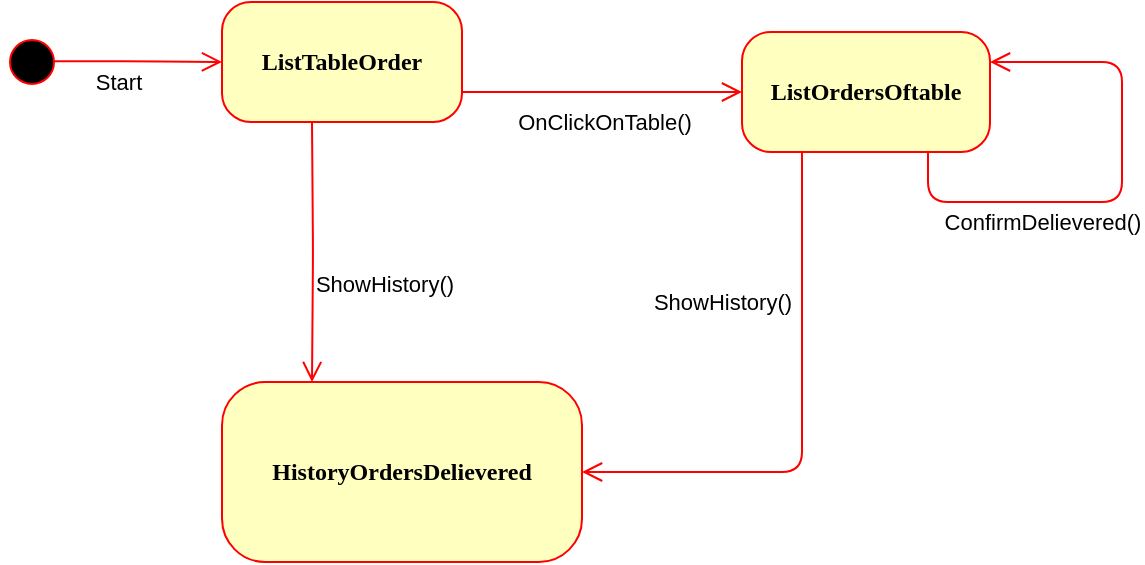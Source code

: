 <mxfile version="22.0.2" type="device" pages="7">
  <diagram name="GestioneOrdini" id="58cdce13-f638-feb5-8d6f-7d28b1aa9fa0">
    <mxGraphModel dx="1644" dy="854" grid="1" gridSize="10" guides="1" tooltips="1" connect="1" arrows="1" fold="1" page="1" pageScale="1" pageWidth="1100" pageHeight="850" background="none" math="0" shadow="0">
      <root>
        <mxCell id="0" />
        <mxCell id="1" parent="0" />
        <mxCell id="_imTXoOoSuY3dyBDV-x9-29" value="" style="ellipse;html=1;shape=startState;fillColor=#000000;strokeColor=#ff0000;rounded=1;shadow=0;comic=0;labelBackgroundColor=none;fontFamily=Verdana;fontSize=12;fontColor=#000000;align=center;direction=south;" parent="1" vertex="1">
          <mxGeometry x="150" y="155" width="30" height="30" as="geometry" />
        </mxCell>
        <mxCell id="_imTXoOoSuY3dyBDV-x9-30" value="HistoryOrdersDelievered" style="rounded=1;whiteSpace=wrap;html=1;arcSize=24;fillColor=#ffffc0;strokeColor=#ff0000;shadow=0;comic=0;labelBackgroundColor=none;fontFamily=Verdana;fontSize=12;fontColor=#000000;align=center;fontStyle=1" parent="1" vertex="1">
          <mxGeometry x="260" y="330" width="180" height="90" as="geometry" />
        </mxCell>
        <mxCell id="_imTXoOoSuY3dyBDV-x9-31" value="ListTableOrder" style="rounded=1;whiteSpace=wrap;html=1;arcSize=24;fillColor=#ffffc0;strokeColor=#ff0000;shadow=0;comic=0;labelBackgroundColor=none;fontFamily=Verdana;fontSize=12;fontColor=#000000;align=center;fontStyle=1" parent="1" vertex="1">
          <mxGeometry x="260" y="140" width="120" height="60" as="geometry" />
        </mxCell>
        <mxCell id="_imTXoOoSuY3dyBDV-x9-32" value="ListOrdersOftable" style="rounded=1;whiteSpace=wrap;html=1;arcSize=24;fillColor=#ffffc0;strokeColor=#ff0000;shadow=0;comic=0;labelBackgroundColor=none;fontFamily=Verdana;fontSize=12;fontColor=#000000;align=center;fontStyle=1" parent="1" vertex="1">
          <mxGeometry x="520" y="155" width="124" height="60" as="geometry" />
        </mxCell>
        <mxCell id="_imTXoOoSuY3dyBDV-x9-33" style="edgeStyle=orthogonalEdgeStyle;html=1;labelBackgroundColor=none;endArrow=open;endSize=8;strokeColor=#ff0000;fontFamily=Verdana;fontSize=12;align=left;exitX=0.487;exitY=0.15;exitDx=0;exitDy=0;exitPerimeter=0;" parent="1" source="_imTXoOoSuY3dyBDV-x9-29" target="_imTXoOoSuY3dyBDV-x9-31" edge="1">
          <mxGeometry relative="1" as="geometry" />
        </mxCell>
        <mxCell id="_imTXoOoSuY3dyBDV-x9-34" value="Start" style="edgeLabel;html=1;align=center;verticalAlign=middle;resizable=0;points=[];" parent="_imTXoOoSuY3dyBDV-x9-33" vertex="1" connectable="0">
          <mxGeometry x="-0.237" y="-2" relative="1" as="geometry">
            <mxPoint y="8" as="offset" />
          </mxGeometry>
        </mxCell>
        <mxCell id="_imTXoOoSuY3dyBDV-x9-35" style="edgeStyle=orthogonalEdgeStyle;html=1;labelBackgroundColor=none;endArrow=open;endSize=8;strokeColor=#ff0000;fontFamily=Verdana;fontSize=12;align=left;entryX=0;entryY=0.5;exitX=1;exitY=0.75;exitDx=0;exitDy=0;" parent="1" source="_imTXoOoSuY3dyBDV-x9-31" target="_imTXoOoSuY3dyBDV-x9-32" edge="1">
          <mxGeometry relative="1" as="geometry">
            <Array as="points">
              <mxPoint x="470" y="185" />
              <mxPoint x="470" y="185" />
            </Array>
          </mxGeometry>
        </mxCell>
        <mxCell id="_imTXoOoSuY3dyBDV-x9-36" value="OnClickOnTable()" style="edgeLabel;html=1;align=center;verticalAlign=middle;resizable=0;points=[];" parent="_imTXoOoSuY3dyBDV-x9-35" vertex="1" connectable="0">
          <mxGeometry x="-0.339" y="-3" relative="1" as="geometry">
            <mxPoint x="24" y="12" as="offset" />
          </mxGeometry>
        </mxCell>
        <mxCell id="_imTXoOoSuY3dyBDV-x9-37" style="edgeStyle=orthogonalEdgeStyle;html=1;labelBackgroundColor=none;endArrow=open;endSize=8;strokeColor=#ff0000;fontFamily=Verdana;fontSize=12;align=left;entryX=1;entryY=0.5;entryDx=0;entryDy=0;" parent="1" target="_imTXoOoSuY3dyBDV-x9-30" edge="1">
          <mxGeometry relative="1" as="geometry">
            <mxPoint x="550" y="215" as="sourcePoint" />
            <Array as="points">
              <mxPoint x="550" y="215" />
              <mxPoint x="550" y="375" />
            </Array>
            <mxPoint x="450" y="375" as="targetPoint" />
          </mxGeometry>
        </mxCell>
        <mxCell id="_imTXoOoSuY3dyBDV-x9-38" value="ShowHistory()" style="edgeLabel;html=1;align=center;verticalAlign=middle;resizable=0;points=[];" parent="_imTXoOoSuY3dyBDV-x9-37" vertex="1" connectable="0">
          <mxGeometry x="-0.535" y="-2" relative="1" as="geometry">
            <mxPoint x="-38" y="12" as="offset" />
          </mxGeometry>
        </mxCell>
        <mxCell id="_imTXoOoSuY3dyBDV-x9-39" style="edgeStyle=orthogonalEdgeStyle;html=1;entryX=0.25;entryY=0;labelBackgroundColor=none;endArrow=open;endSize=8;strokeColor=#ff0000;fontFamily=Verdana;fontSize=12;align=left;entryDx=0;entryDy=0;" parent="1" target="_imTXoOoSuY3dyBDV-x9-30" edge="1">
          <mxGeometry relative="1" as="geometry">
            <mxPoint x="305" y="200" as="sourcePoint" />
          </mxGeometry>
        </mxCell>
        <mxCell id="_imTXoOoSuY3dyBDV-x9-40" value="ShowHistory()" style="edgeLabel;html=1;align=center;verticalAlign=middle;resizable=0;points=[];" parent="_imTXoOoSuY3dyBDV-x9-39" vertex="1" connectable="0">
          <mxGeometry x="-0.242" y="-5" relative="1" as="geometry">
            <mxPoint x="40" y="31" as="offset" />
          </mxGeometry>
        </mxCell>
        <mxCell id="_imTXoOoSuY3dyBDV-x9-41" style="edgeStyle=orthogonalEdgeStyle;html=1;labelBackgroundColor=none;endArrow=open;endSize=8;strokeColor=#ff0000;fontFamily=Verdana;fontSize=12;align=left;entryX=1;entryY=0.25;entryDx=0;entryDy=0;exitX=0.75;exitY=1;exitDx=0;exitDy=0;" parent="1" source="_imTXoOoSuY3dyBDV-x9-32" target="_imTXoOoSuY3dyBDV-x9-32" edge="1">
          <mxGeometry relative="1" as="geometry">
            <mxPoint x="780" y="260" as="sourcePoint" />
            <Array as="points">
              <mxPoint x="613" y="240" />
              <mxPoint x="710" y="240" />
              <mxPoint x="710" y="170" />
            </Array>
            <mxPoint x="670" y="420.0" as="targetPoint" />
          </mxGeometry>
        </mxCell>
        <mxCell id="_imTXoOoSuY3dyBDV-x9-42" value="ConfirmDelievered()" style="edgeLabel;html=1;align=center;verticalAlign=middle;resizable=0;points=[];" parent="_imTXoOoSuY3dyBDV-x9-41" vertex="1" connectable="0">
          <mxGeometry x="-0.535" y="-2" relative="1" as="geometry">
            <mxPoint x="22" y="8" as="offset" />
          </mxGeometry>
        </mxCell>
      </root>
    </mxGraphModel>
  </diagram>
  <diagram id="tF3RyTYmCFz0cDt1EgAA" name="GestisciInventario">
    <mxGraphModel dx="939" dy="488" grid="1" gridSize="10" guides="1" tooltips="1" connect="1" arrows="1" fold="1" page="1" pageScale="1" pageWidth="850" pageHeight="1100" math="0" shadow="0">
      <root>
        <mxCell id="0" />
        <mxCell id="1" parent="0" />
        <mxCell id="PfqdQM3Ur6wneAg4iQbB-1" value="" style="ellipse;html=1;shape=startState;fillColor=#000000;strokeColor=#ff0000;rounded=1;shadow=0;comic=0;labelBackgroundColor=none;fontFamily=Verdana;fontSize=12;fontColor=#000000;align=center;direction=south;" parent="1" vertex="1">
          <mxGeometry x="130" y="135" width="30" height="30" as="geometry" />
        </mxCell>
        <mxCell id="PfqdQM3Ur6wneAg4iQbB-2" style="edgeStyle=orthogonalEdgeStyle;rounded=0;orthogonalLoop=1;jettySize=auto;html=1;exitX=1;exitY=0.5;exitDx=0;exitDy=0;entryX=0.5;entryY=1;entryDx=0;entryDy=0;strokeColor=#FF0000;fontSize=10;" parent="1" source="PfqdQM3Ur6wneAg4iQbB-3" target="PfqdQM3Ur6wneAg4iQbB-9" edge="1">
          <mxGeometry relative="1" as="geometry" />
        </mxCell>
        <mxCell id="PfqdQM3Ur6wneAg4iQbB-3" value="&lt;b&gt;InfoProductInventary&lt;/b&gt;" style="rounded=1;whiteSpace=wrap;html=1;arcSize=24;fillColor=#ffffc0;strokeColor=#ff0000;shadow=0;comic=0;labelBackgroundColor=none;fontFamily=Verdana;fontSize=12;fontColor=#000000;align=center;" parent="1" vertex="1">
          <mxGeometry x="285" y="280" width="160" height="60" as="geometry" />
        </mxCell>
        <mxCell id="PfqdQM3Ur6wneAg4iQbB-4" style="edgeStyle=orthogonalEdgeStyle;rounded=0;orthogonalLoop=1;jettySize=auto;html=1;exitX=1;exitY=0.5;exitDx=0;exitDy=0;entryX=0.001;entryY=0.18;entryDx=0;entryDy=0;strokeColor=#FF0000;fontSize=6;entryPerimeter=0;" parent="1" edge="1" target="PfqdQM3Ur6wneAg4iQbB-9">
          <mxGeometry relative="1" as="geometry">
            <mxPoint x="490.0" y="131" as="sourcePoint" />
            <mxPoint x="810" y="131" as="targetPoint" />
          </mxGeometry>
        </mxCell>
        <mxCell id="PfqdQM3Ur6wneAg4iQbB-5" style="edgeStyle=orthogonalEdgeStyle;rounded=0;orthogonalLoop=1;jettySize=auto;html=1;exitX=0.5;exitY=1;exitDx=0;exitDy=0;entryX=0.5;entryY=0;entryDx=0;entryDy=0;strokeColor=#FF0000;fontSize=10;" parent="1" source="PfqdQM3Ur6wneAg4iQbB-6" target="PfqdQM3Ur6wneAg4iQbB-3" edge="1">
          <mxGeometry relative="1" as="geometry" />
        </mxCell>
        <mxCell id="PfqdQM3Ur6wneAg4iQbB-6" value="ListInventary" style="rounded=1;whiteSpace=wrap;html=1;arcSize=24;fillColor=#ffffc0;strokeColor=#ff0000;shadow=0;comic=0;labelBackgroundColor=none;fontFamily=Verdana;fontSize=12;fontColor=#000000;align=center;fontStyle=1;spacingTop=-90;" parent="1" vertex="1">
          <mxGeometry x="240" y="87.5" width="250" height="125" as="geometry" />
        </mxCell>
        <mxCell id="PfqdQM3Ur6wneAg4iQbB-7" style="edgeStyle=orthogonalEdgeStyle;rounded=0;orthogonalLoop=1;jettySize=auto;html=1;exitX=0;exitY=0.5;exitDx=0;exitDy=0;entryX=1;entryY=0.5;entryDx=0;entryDy=0;strokeColor=#FF0000;fontSize=10;" parent="1" source="PfqdQM3Ur6wneAg4iQbB-9" target="PfqdQM3Ur6wneAg4iQbB-6" edge="1">
          <mxGeometry relative="1" as="geometry" />
        </mxCell>
        <mxCell id="PfqdQM3Ur6wneAg4iQbB-8" style="edgeStyle=orthogonalEdgeStyle;rounded=0;orthogonalLoop=1;jettySize=auto;html=1;exitX=0;exitY=0.75;exitDx=0;exitDy=0;entryX=1.003;entryY=0.621;entryDx=0;entryDy=0;entryPerimeter=0;strokeColor=#FF0000;fontSize=10;" parent="1" source="PfqdQM3Ur6wneAg4iQbB-9" target="PfqdQM3Ur6wneAg4iQbB-6" edge="1">
          <mxGeometry relative="1" as="geometry" />
        </mxCell>
        <mxCell id="PfqdQM3Ur6wneAg4iQbB-9" value="CreateEditProductInventary" style="rounded=1;whiteSpace=wrap;html=1;arcSize=24;fillColor=#ffffc0;strokeColor=#ff0000;shadow=0;comic=0;labelBackgroundColor=none;fontFamily=Verdana;fontSize=12;fontColor=#000000;align=center;fontStyle=1" parent="1" vertex="1">
          <mxGeometry x="630" y="121" width="200" height="60" as="geometry" />
        </mxCell>
        <mxCell id="PfqdQM3Ur6wneAg4iQbB-10" style="edgeStyle=orthogonalEdgeStyle;html=1;labelBackgroundColor=none;endArrow=open;endSize=8;strokeColor=#ff0000;fontFamily=Verdana;fontSize=12;align=left;" parent="1" source="PfqdQM3Ur6wneAg4iQbB-1" target="PfqdQM3Ur6wneAg4iQbB-6" edge="1">
          <mxGeometry relative="1" as="geometry" />
        </mxCell>
        <mxCell id="PfqdQM3Ur6wneAg4iQbB-11" style="edgeStyle=orthogonalEdgeStyle;rounded=0;orthogonalLoop=1;jettySize=auto;html=1;exitX=1;exitY=0.5;exitDx=0;exitDy=0;entryX=0;entryY=0.5;entryDx=0;entryDy=0;strokeColor=#FF0000;" parent="1" source="PfqdQM3Ur6wneAg4iQbB-13" target="PfqdQM3Ur6wneAg4iQbB-16" edge="1">
          <mxGeometry relative="1" as="geometry" />
        </mxCell>
        <mxCell id="PfqdQM3Ur6wneAg4iQbB-12" style="edgeStyle=orthogonalEdgeStyle;rounded=0;orthogonalLoop=1;jettySize=auto;html=1;exitX=0.985;exitY=0.896;exitDx=0;exitDy=0;entryX=0.5;entryY=1;entryDx=0;entryDy=0;exitPerimeter=0;strokeColor=#FF0000;" parent="1" source="PfqdQM3Ur6wneAg4iQbB-13" target="PfqdQM3Ur6wneAg4iQbB-16" edge="1">
          <mxGeometry relative="1" as="geometry">
            <Array as="points">
              <mxPoint x="471" y="194" />
            </Array>
          </mxGeometry>
        </mxCell>
        <mxCell id="PfqdQM3Ur6wneAg4iQbB-13" value="&lt;b&gt;SelectProduct&lt;/b&gt;" style="rounded=1;whiteSpace=wrap;html=1;arcSize=24;fillColor=#ffffc0;strokeColor=#ff0000;shadow=0;comic=0;labelBackgroundColor=none;fontFamily=Verdana;fontSize=12;fontColor=#000000;align=center;" parent="1" vertex="1">
          <mxGeometry x="305" y="140" width="120" height="60" as="geometry" />
        </mxCell>
        <mxCell id="PfqdQM3Ur6wneAg4iQbB-14" style="edgeStyle=orthogonalEdgeStyle;rounded=0;orthogonalLoop=1;jettySize=auto;html=1;exitX=0.488;exitY=0.148;exitDx=0;exitDy=0;exitPerimeter=0;entryX=-0.002;entryY=0.532;entryDx=0;entryDy=0;entryPerimeter=0;strokeColor=#FF0000;" parent="1" source="PfqdQM3Ur6wneAg4iQbB-15" target="PfqdQM3Ur6wneAg4iQbB-13" edge="1">
          <mxGeometry relative="1" as="geometry">
            <mxPoint x="290" y="172" as="targetPoint" />
          </mxGeometry>
        </mxCell>
        <mxCell id="PfqdQM3Ur6wneAg4iQbB-15" value="" style="ellipse;html=1;shape=startState;fillColor=#000000;strokeColor=#ff0000;rounded=1;shadow=0;comic=0;labelBackgroundColor=none;fontFamily=Verdana;fontSize=12;fontColor=#000000;align=center;direction=south;" parent="1" vertex="1">
          <mxGeometry x="260" y="161" width="22" height="22" as="geometry" />
        </mxCell>
        <mxCell id="PfqdQM3Ur6wneAg4iQbB-16" value="" style="ellipse;html=1;shape=endState;fillColor=#000000;strokeColor=#ff0000;rounded=1;shadow=0;comic=0;labelBackgroundColor=none;fontFamily=Verdana;fontSize=12;fontColor=#000000;align=center;" parent="1" vertex="1">
          <mxGeometry x="460" y="159" width="22" height="22" as="geometry" />
        </mxCell>
        <mxCell id="PfqdQM3Ur6wneAg4iQbB-17" value="Delete" style="text;html=1;strokeColor=none;fillColor=none;align=center;verticalAlign=middle;whiteSpace=wrap;rounded=0;fontSize=6;" parent="1" vertex="1">
          <mxGeometry x="260" y="159" width="60" height="9" as="geometry" />
        </mxCell>
        <mxCell id="PfqdQM3Ur6wneAg4iQbB-18" value="Confirm" style="text;html=1;strokeColor=none;fillColor=none;align=center;verticalAlign=middle;whiteSpace=wrap;rounded=0;fontSize=6;" parent="1" vertex="1">
          <mxGeometry x="410" y="148.5" width="60" height="30" as="geometry" />
        </mxCell>
        <mxCell id="PfqdQM3Ur6wneAg4iQbB-19" value="Cancel" style="text;html=1;strokeColor=none;fillColor=none;align=center;verticalAlign=middle;whiteSpace=wrap;rounded=0;fontSize=6;" parent="1" vertex="1">
          <mxGeometry x="410" y="170" width="60" height="30" as="geometry" />
        </mxCell>
        <mxCell id="PfqdQM3Ur6wneAg4iQbB-20" value="AddProductInventary" style="text;html=1;align=center;verticalAlign=middle;resizable=0;points=[];autosize=1;strokeColor=none;fillColor=none;fontSize=10;" parent="1" vertex="1">
          <mxGeometry x="505" y="110" width="120" height="30" as="geometry" />
        </mxCell>
        <mxCell id="PfqdQM3Ur6wneAg4iQbB-21" value="Save" style="text;html=1;align=center;verticalAlign=middle;resizable=0;points=[];autosize=1;strokeColor=none;fillColor=none;fontSize=10;" parent="1" vertex="1">
          <mxGeometry x="540" y="127" width="50" height="30" as="geometry" />
        </mxCell>
        <mxCell id="PfqdQM3Ur6wneAg4iQbB-22" value="Cancel" style="text;html=1;align=center;verticalAlign=middle;resizable=0;points=[];autosize=1;strokeColor=none;fillColor=none;fontSize=10;" parent="1" vertex="1">
          <mxGeometry x="540" y="161" width="50" height="30" as="geometry" />
        </mxCell>
        <mxCell id="PfqdQM3Ur6wneAg4iQbB-23" value="ShowProductInventary" style="text;html=1;align=center;verticalAlign=middle;resizable=0;points=[];autosize=1;strokeColor=none;fillColor=none;fontSize=10;" parent="1" vertex="1">
          <mxGeometry x="365" y="240" width="120" height="30" as="geometry" />
        </mxCell>
        <mxCell id="PfqdQM3Ur6wneAg4iQbB-24" value="EditProductInventary" style="text;html=1;align=center;verticalAlign=middle;resizable=0;points=[];autosize=1;strokeColor=none;fillColor=none;fontSize=10;" parent="1" vertex="1">
          <mxGeometry x="560" y="280" width="120" height="30" as="geometry" />
        </mxCell>
      </root>
    </mxGraphModel>
  </diagram>
  <diagram id="1wzpDSXPFow0lvDasXp7" name="GestisciMenù">
    <mxGraphModel dx="1644" dy="854" grid="1" gridSize="10" guides="1" tooltips="1" connect="1" arrows="1" fold="1" page="1" pageScale="1" pageWidth="850" pageHeight="1100" math="0" shadow="0">
      <root>
        <mxCell id="0" />
        <mxCell id="1" parent="0" />
        <mxCell id="et3u-RBvI0QmneoAB5Ss-2" style="edgeStyle=orthogonalEdgeStyle;rounded=0;orthogonalLoop=1;jettySize=auto;html=1;exitX=0;exitY=0.5;exitDx=0;exitDy=0;entryX=1;entryY=0.5;entryDx=0;entryDy=0;strokeColor=#FF0000;fontSize=11;fontColor=#272525;" parent="1" source="et3u-RBvI0QmneoAB5Ss-3" target="et3u-RBvI0QmneoAB5Ss-11" edge="1">
          <mxGeometry relative="1" as="geometry" />
        </mxCell>
        <mxCell id="et3u-RBvI0QmneoAB5Ss-3" value="&lt;b&gt;ListaProducts&lt;/b&gt;" style="rounded=1;whiteSpace=wrap;html=1;arcSize=24;fillColor=#ffffc0;strokeColor=#ff0000;shadow=0;comic=0;labelBackgroundColor=none;fontFamily=Verdana;fontSize=12;fontColor=#000000;align=center;spacingTop=-31;" parent="1" vertex="1">
          <mxGeometry x="305" y="310" width="120" height="60" as="geometry" />
        </mxCell>
        <mxCell id="et3u-RBvI0QmneoAB5Ss-4" style="edgeStyle=orthogonalEdgeStyle;rounded=0;orthogonalLoop=1;jettySize=auto;html=1;exitX=0.5;exitY=1;exitDx=0;exitDy=0;entryX=0.545;entryY=0;entryDx=0;entryDy=0;entryPerimeter=0;strokeColor=#FF0000;fontSize=11;fontColor=#272525;" parent="1" source="et3u-RBvI0QmneoAB5Ss-5" target="et3u-RBvI0QmneoAB5Ss-3" edge="1">
          <mxGeometry relative="1" as="geometry" />
        </mxCell>
        <mxCell id="et3u-RBvI0QmneoAB5Ss-5" value="Menù" style="rounded=1;whiteSpace=wrap;html=1;arcSize=24;fillColor=#ffffc0;strokeColor=#ff0000;shadow=0;comic=0;labelBackgroundColor=none;fontFamily=Verdana;fontSize=12;fontColor=#000000;align=center;fontStyle=1;spacingTop=-97;" parent="1" vertex="1">
          <mxGeometry x="240" y="120" width="260" height="130" as="geometry" />
        </mxCell>
        <mxCell id="et3u-RBvI0QmneoAB5Ss-6" style="edgeStyle=orthogonalEdgeStyle;rounded=0;orthogonalLoop=1;jettySize=auto;html=1;exitX=1;exitY=0.5;exitDx=0;exitDy=0;entryX=0;entryY=0.5;entryDx=0;entryDy=0;fontColor=#FF0000;strokeColor=#FF0000;" parent="1" source="et3u-RBvI0QmneoAB5Ss-7" target="et3u-RBvI0QmneoAB5Ss-18" edge="1">
          <mxGeometry relative="1" as="geometry" />
        </mxCell>
        <mxCell id="et3u-RBvI0QmneoAB5Ss-7" value="PopupCategory" style="rounded=1;whiteSpace=wrap;html=1;arcSize=24;fillColor=#ffffc0;strokeColor=#ff0000;shadow=0;comic=0;labelBackgroundColor=none;fontFamily=Verdana;fontSize=12;fontColor=#000000;align=center;" parent="1" vertex="1">
          <mxGeometry x="315" y="167.5" width="100" height="50" as="geometry" />
        </mxCell>
        <mxCell id="et3u-RBvI0QmneoAB5Ss-8" style="edgeStyle=orthogonalEdgeStyle;rounded=0;orthogonalLoop=1;jettySize=auto;html=1;exitX=1;exitY=0.25;exitDx=0;exitDy=0;strokeColor=#FF0000;fontSize=11;fontColor=#272525;entryX=0.987;entryY=0.853;entryDx=0;entryDy=0;entryPerimeter=0;" parent="1" source="et3u-RBvI0QmneoAB5Ss-9" target="et3u-RBvI0QmneoAB5Ss-3" edge="1">
          <mxGeometry relative="1" as="geometry">
            <Array as="points">
              <mxPoint x="520" y="523" />
              <mxPoint x="520" y="361" />
            </Array>
          </mxGeometry>
        </mxCell>
        <mxCell id="et3u-RBvI0QmneoAB5Ss-9" value="&lt;b&gt;CreateEditProduct&lt;/b&gt;" style="rounded=1;whiteSpace=wrap;html=1;arcSize=24;fillColor=#ffffc0;strokeColor=#ff0000;shadow=0;comic=0;labelBackgroundColor=none;fontFamily=Verdana;fontSize=12;fontColor=#000000;align=center;spacingTop=-101;" parent="1" vertex="1">
          <mxGeometry x="240" y="490" width="260" height="130" as="geometry" />
        </mxCell>
        <mxCell id="et3u-RBvI0QmneoAB5Ss-10" style="edgeStyle=orthogonalEdgeStyle;rounded=0;orthogonalLoop=1;jettySize=auto;html=1;exitX=0.5;exitY=1;exitDx=0;exitDy=0;entryX=0;entryY=0.5;entryDx=0;entryDy=0;strokeColor=#FF0000;fontSize=11;fontColor=#272525;" parent="1" source="et3u-RBvI0QmneoAB5Ss-11" target="et3u-RBvI0QmneoAB5Ss-9" edge="1">
          <mxGeometry relative="1" as="geometry" />
        </mxCell>
        <mxCell id="et3u-RBvI0QmneoAB5Ss-11" value="InfoProduct" style="rounded=1;whiteSpace=wrap;html=1;arcSize=24;fillColor=#ffffc0;strokeColor=#ff0000;shadow=0;comic=0;labelBackgroundColor=none;fontFamily=Verdana;fontSize=12;fontColor=#000000;align=center;fontStyle=1" parent="1" vertex="1">
          <mxGeometry x="100" y="310" width="120" height="60" as="geometry" />
        </mxCell>
        <mxCell id="et3u-RBvI0QmneoAB5Ss-12" style="edgeStyle=orthogonalEdgeStyle;html=1;labelBackgroundColor=none;endArrow=open;endSize=8;strokeColor=#ff0000;fontFamily=Verdana;fontSize=12;align=left;exitX=0.844;exitY=0.502;exitDx=0;exitDy=0;exitPerimeter=0;" parent="1" source="et3u-RBvI0QmneoAB5Ss-25" target="et3u-RBvI0QmneoAB5Ss-5" edge="1">
          <mxGeometry relative="1" as="geometry">
            <mxPoint x="365" y="40" as="sourcePoint" />
            <Array as="points" />
          </mxGeometry>
        </mxCell>
        <mxCell id="et3u-RBvI0QmneoAB5Ss-13" style="edgeStyle=elbowEdgeStyle;html=1;labelBackgroundColor=none;endArrow=open;endSize=8;strokeColor=#ff0000;fontFamily=Verdana;fontSize=12;align=left;" parent="1" edge="1">
          <mxGeometry relative="1" as="geometry">
            <mxPoint x="400" y="490" as="sourcePoint" />
            <mxPoint x="400" y="370" as="targetPoint" />
            <Array as="points">
              <mxPoint x="400" y="410" />
            </Array>
          </mxGeometry>
        </mxCell>
        <mxCell id="et3u-RBvI0QmneoAB5Ss-14" style="edgeStyle=elbowEdgeStyle;html=1;labelBackgroundColor=none;endArrow=open;endSize=8;strokeColor=#ff0000;fontFamily=Verdana;fontSize=12;align=left;exitX=0.25;exitY=1;" parent="1" source="et3u-RBvI0QmneoAB5Ss-3" edge="1">
          <mxGeometry relative="1" as="geometry">
            <mxPoint x="350" y="515" as="sourcePoint" />
            <mxPoint x="336" y="490" as="targetPoint" />
          </mxGeometry>
        </mxCell>
        <mxCell id="et3u-RBvI0QmneoAB5Ss-16" value="OnStart/ ShowCategory" style="text;html=1;align=center;verticalAlign=middle;resizable=0;points=[];autosize=1;strokeColor=none;fillColor=none;" parent="1" vertex="1">
          <mxGeometry x="290" y="140" width="150" height="30" as="geometry" />
        </mxCell>
        <mxCell id="et3u-RBvI0QmneoAB5Ss-17" value="" style="ellipse;html=1;shape=startState;fillColor=#000000;strokeColor=#ff0000;rounded=1;shadow=0;comic=0;labelBackgroundColor=none;fontFamily=Verdana;fontSize=12;fontColor=#000000;align=center;direction=south;" parent="1" vertex="1">
          <mxGeometry x="250" y="180" width="25" height="25" as="geometry" />
        </mxCell>
        <mxCell id="et3u-RBvI0QmneoAB5Ss-18" value="" style="ellipse;html=1;shape=endState;fillColor=#000000;strokeColor=#ff0000;rounded=1;shadow=0;comic=0;labelBackgroundColor=none;fontFamily=Verdana;fontSize=12;fontColor=#000000;align=center;" parent="1" vertex="1">
          <mxGeometry x="460" y="180" width="25" height="25" as="geometry" />
        </mxCell>
        <mxCell id="et3u-RBvI0QmneoAB5Ss-19" style="edgeStyle=orthogonalEdgeStyle;html=1;exitX=0.489;exitY=0.147;entryX=0;entryY=0.5;labelBackgroundColor=none;endArrow=open;endSize=8;strokeColor=#ff0000;fontFamily=Verdana;fontSize=12;align=left;exitDx=0;exitDy=0;entryDx=0;entryDy=0;exitPerimeter=0;" parent="1" source="et3u-RBvI0QmneoAB5Ss-17" target="et3u-RBvI0QmneoAB5Ss-7" edge="1">
          <mxGeometry relative="1" as="geometry">
            <mxPoint x="590" y="30" as="sourcePoint" />
            <mxPoint x="750" y="30" as="targetPoint" />
          </mxGeometry>
        </mxCell>
        <mxCell id="et3u-RBvI0QmneoAB5Ss-20" style="edgeStyle=orthogonalEdgeStyle;rounded=0;orthogonalLoop=1;jettySize=auto;html=1;exitX=1;exitY=0.5;exitDx=0;exitDy=0;entryX=0.75;entryY=1;entryDx=0;entryDy=0;strokeColor=#FF0000;fontColor=#FF0000;" parent="1" source="et3u-RBvI0QmneoAB5Ss-21" target="et3u-RBvI0QmneoAB5Ss-7" edge="1">
          <mxGeometry relative="1" as="geometry" />
        </mxCell>
        <mxCell id="et3u-RBvI0QmneoAB5Ss-21" value="" style="ellipse;html=1;shape=endState;fillColor=#000000;strokeColor=#ff0000;rounded=1;shadow=0;comic=0;labelBackgroundColor=none;fontFamily=Verdana;fontSize=12;fontColor=#000000;align=center;" parent="1" vertex="1">
          <mxGeometry x="352.5" y="220" width="25" height="25" as="geometry" />
        </mxCell>
        <mxCell id="et3u-RBvI0QmneoAB5Ss-22" value="&lt;font color=&quot;#272525&quot; style=&quot;font-size: 9px;&quot;&gt;Cancel&lt;/font&gt;" style="text;html=1;align=center;verticalAlign=middle;resizable=0;points=[];autosize=1;strokeColor=none;fillColor=none;fontColor=#FF0000;fontSize=9;" parent="1" vertex="1">
          <mxGeometry x="385" y="222.5" width="50" height="20" as="geometry" />
        </mxCell>
        <mxCell id="et3u-RBvI0QmneoAB5Ss-23" value="&lt;font color=&quot;#272525&quot; style=&quot;font-size: 8px;&quot;&gt;OnAddCategory&lt;/font&gt;" style="text;html=1;align=center;verticalAlign=middle;resizable=0;points=[];autosize=1;strokeColor=none;fillColor=none;fontColor=#FF0000;fontSize=8;" parent="1" vertex="1">
          <mxGeometry x="245" y="200" width="80" height="20" as="geometry" />
        </mxCell>
        <mxCell id="et3u-RBvI0QmneoAB5Ss-24" value="&lt;font color=&quot;#272525&quot; style=&quot;font-size: 9px;&quot;&gt;Create&lt;/font&gt;" style="text;html=1;align=center;verticalAlign=middle;resizable=0;points=[];autosize=1;strokeColor=none;fillColor=none;fontColor=#FF0000;fontSize=9;" parent="1" vertex="1">
          <mxGeometry x="410" y="172.5" width="50" height="20" as="geometry" />
        </mxCell>
        <mxCell id="et3u-RBvI0QmneoAB5Ss-25" value="" style="ellipse;html=1;shape=startState;fillColor=#000000;strokeColor=#ff0000;rounded=1;shadow=0;comic=0;labelBackgroundColor=none;fontFamily=Verdana;fontSize=12;fontColor=#000000;align=center;direction=south;" parent="1" vertex="1">
          <mxGeometry x="355" y="10" width="30" height="30" as="geometry" />
        </mxCell>
        <mxCell id="et3u-RBvI0QmneoAB5Ss-27" value="OnStart/ ShowProducts" style="text;html=1;align=center;verticalAlign=middle;resizable=0;points=[];autosize=1;strokeColor=none;fillColor=none;fontSize=11;" parent="1" vertex="1">
          <mxGeometry x="295" y="330" width="140" height="30" as="geometry" />
        </mxCell>
        <mxCell id="et3u-RBvI0QmneoAB5Ss-28" value="ShowProductOfCategory" style="text;html=1;align=center;verticalAlign=middle;resizable=0;points=[];autosize=1;strokeColor=none;fillColor=none;fontSize=11;fontColor=#272525;" parent="1" vertex="1">
          <mxGeometry x="230" y="250" width="150" height="30" as="geometry" />
        </mxCell>
        <mxCell id="et3u-RBvI0QmneoAB5Ss-29" value="ShowProduct" style="text;html=1;align=center;verticalAlign=middle;resizable=0;points=[];autosize=1;strokeColor=none;fillColor=none;fontSize=11;fontColor=#272525;" parent="1" vertex="1">
          <mxGeometry x="217.5" y="310" width="90" height="30" as="geometry" />
        </mxCell>
        <mxCell id="et3u-RBvI0QmneoAB5Ss-30" style="edgeStyle=orthogonalEdgeStyle;rounded=0;orthogonalLoop=1;jettySize=auto;html=1;exitX=1;exitY=0.75;exitDx=0;exitDy=0;entryX=0.004;entryY=0.608;entryDx=0;entryDy=0;strokeColor=#FF0000;fontSize=11;fontColor=#272525;entryPerimeter=0;" parent="1" source="et3u-RBvI0QmneoAB5Ss-32" target="et3u-RBvI0QmneoAB5Ss-35" edge="1">
          <mxGeometry relative="1" as="geometry" />
        </mxCell>
        <mxCell id="et3u-RBvI0QmneoAB5Ss-31" style="edgeStyle=orthogonalEdgeStyle;rounded=0;orthogonalLoop=1;jettySize=auto;html=1;exitX=1;exitY=0.25;exitDx=0;exitDy=0;entryX=0;entryY=0.5;entryDx=0;entryDy=0;strokeColor=#FF0000;fontSize=11;fontColor=#272525;" parent="1" source="et3u-RBvI0QmneoAB5Ss-32" target="et3u-RBvI0QmneoAB5Ss-34" edge="1">
          <mxGeometry relative="1" as="geometry" />
        </mxCell>
        <mxCell id="et3u-RBvI0QmneoAB5Ss-32" value="ListIngredients" style="rounded=1;whiteSpace=wrap;html=1;arcSize=24;fillColor=#ffffc0;strokeColor=#ff0000;shadow=0;comic=0;labelBackgroundColor=none;fontFamily=Verdana;fontSize=12;fontColor=#000000;align=center;fontStyle=1" parent="1" vertex="1">
          <mxGeometry x="317.5" y="542.5" width="110" height="50" as="geometry" />
        </mxCell>
        <mxCell id="et3u-RBvI0QmneoAB5Ss-33" value="" style="ellipse;html=1;shape=startState;fillColor=#000000;strokeColor=#ff0000;rounded=1;shadow=0;comic=0;labelBackgroundColor=none;fontFamily=Verdana;fontSize=12;fontColor=#000000;align=center;direction=south;" parent="1" vertex="1">
          <mxGeometry x="250" y="542.5" width="25" height="25" as="geometry" />
        </mxCell>
        <mxCell id="et3u-RBvI0QmneoAB5Ss-34" value="" style="ellipse;html=1;shape=endState;fillColor=#000000;strokeColor=#ff0000;rounded=1;shadow=0;comic=0;labelBackgroundColor=none;fontFamily=Verdana;fontSize=12;fontColor=#000000;align=center;" parent="1" vertex="1">
          <mxGeometry x="475" y="545" width="20" height="20" as="geometry" />
        </mxCell>
        <mxCell id="et3u-RBvI0QmneoAB5Ss-35" value="" style="ellipse;html=1;shape=endState;fillColor=#000000;strokeColor=#ff0000;rounded=1;shadow=0;comic=0;labelBackgroundColor=none;fontFamily=Verdana;fontSize=12;fontColor=#000000;align=center;" parent="1" vertex="1">
          <mxGeometry x="475" y="567.5" width="20" height="20" as="geometry" />
        </mxCell>
        <mxCell id="et3u-RBvI0QmneoAB5Ss-36" value="&lt;font color=&quot;#272525&quot; style=&quot;font-size: 9px;&quot;&gt;Cancel&lt;/font&gt;" style="text;html=1;align=center;verticalAlign=middle;resizable=0;points=[];autosize=1;strokeColor=none;fillColor=none;fontColor=#FF0000;fontSize=9;" parent="1" vertex="1">
          <mxGeometry x="425" y="577.5" width="50" height="20" as="geometry" />
        </mxCell>
        <mxCell id="et3u-RBvI0QmneoAB5Ss-37" value="&lt;font color=&quot;#272525&quot; style=&quot;font-size: 8px;&quot;&gt;AddIngredient&lt;/font&gt;" style="text;html=1;align=center;verticalAlign=middle;resizable=0;points=[];autosize=1;strokeColor=none;fillColor=none;fontColor=#FF0000;fontSize=8;" parent="1" vertex="1">
          <mxGeometry x="250" y="565" width="70" height="20" as="geometry" />
        </mxCell>
        <mxCell id="et3u-RBvI0QmneoAB5Ss-38" value="&lt;font color=&quot;#272525&quot; style=&quot;font-size: 9px;&quot;&gt;Confirm&lt;/font&gt;" style="text;html=1;align=center;verticalAlign=middle;resizable=0;points=[];autosize=1;strokeColor=none;fillColor=none;fontColor=#FF0000;fontSize=9;" parent="1" vertex="1">
          <mxGeometry x="420" y="537.5" width="60" height="20" as="geometry" />
        </mxCell>
        <mxCell id="et3u-RBvI0QmneoAB5Ss-39" value="" style="endArrow=classic;html=1;rounded=0;strokeColor=#FF0000;fontSize=11;fontColor=#272525;exitX=0.5;exitY=0;exitDx=0;exitDy=0;entryX=0;entryY=0.25;entryDx=0;entryDy=0;" parent="1" source="et3u-RBvI0QmneoAB5Ss-33" target="et3u-RBvI0QmneoAB5Ss-32" edge="1">
          <mxGeometry width="50" height="50" relative="1" as="geometry">
            <mxPoint x="440" y="580" as="sourcePoint" />
            <mxPoint x="490" y="530" as="targetPoint" />
          </mxGeometry>
        </mxCell>
        <mxCell id="et3u-RBvI0QmneoAB5Ss-40" value="EditProduct" style="text;html=1;align=center;verticalAlign=middle;resizable=0;points=[];autosize=1;strokeColor=none;fillColor=none;fontSize=11;fontColor=#272525;" parent="1" vertex="1">
          <mxGeometry x="80" y="520" width="80" height="30" as="geometry" />
        </mxCell>
        <mxCell id="et3u-RBvI0QmneoAB5Ss-41" value="Cancel" style="text;html=1;align=center;verticalAlign=middle;resizable=0;points=[];autosize=1;strokeColor=none;fillColor=none;fontSize=11;fontColor=#272525;" parent="1" vertex="1">
          <mxGeometry x="275" y="450" width="60" height="30" as="geometry" />
        </mxCell>
        <mxCell id="et3u-RBvI0QmneoAB5Ss-42" value="AddProduct" style="text;html=1;align=center;verticalAlign=middle;resizable=0;points=[];autosize=1;strokeColor=none;fillColor=none;fontSize=11;fontColor=#272525;" parent="1" vertex="1">
          <mxGeometry x="395" y="450" width="80" height="30" as="geometry" />
        </mxCell>
        <mxCell id="et3u-RBvI0QmneoAB5Ss-43" value="SaveProduct" style="text;html=1;align=center;verticalAlign=middle;resizable=0;points=[];autosize=1;strokeColor=none;fillColor=none;fontSize=11;fontColor=#272525;" parent="1" vertex="1">
          <mxGeometry x="510" y="430" width="90" height="30" as="geometry" />
        </mxCell>
        <mxCell id="et3u-RBvI0QmneoAB5Ss-44" style="edgeStyle=orthogonalEdgeStyle;rounded=0;orthogonalLoop=1;jettySize=auto;html=1;strokeColor=#FF0000;fontSize=11;fontColor=#272525;exitX=1;exitY=0.5;exitDx=0;exitDy=0;" parent="1" source="et3u-RBvI0QmneoAB5Ss-3" edge="1">
          <mxGeometry relative="1" as="geometry">
            <mxPoint x="640" y="30.64" as="sourcePoint" />
            <mxPoint x="402" y="310" as="targetPoint" />
            <Array as="points">
              <mxPoint x="450" y="340" />
              <mxPoint x="450" y="290" />
              <mxPoint x="402" y="290" />
            </Array>
          </mxGeometry>
        </mxCell>
        <mxCell id="et3u-RBvI0QmneoAB5Ss-45" value="deleteProduct" style="text;html=1;align=center;verticalAlign=middle;resizable=0;points=[];autosize=1;strokeColor=none;fillColor=none;fontSize=11;fontColor=#272525;" parent="1" vertex="1">
          <mxGeometry x="440" y="270" width="90" height="30" as="geometry" />
        </mxCell>
      </root>
    </mxGraphModel>
  </diagram>
  <diagram id="JYBNYRAlIDcLfeei3q0y" name="RegistraOrdini">
    <mxGraphModel dx="1420" dy="870" grid="1" gridSize="10" guides="1" tooltips="1" connect="1" arrows="1" fold="1" page="1" pageScale="1" pageWidth="850" pageHeight="1100" math="0" shadow="0">
      <root>
        <mxCell id="0" />
        <mxCell id="1" parent="0" />
        <mxCell id="kgFlujFhViE8nVhECGsa-1" value="" style="ellipse;html=1;shape=startState;fillColor=#000000;strokeColor=#ff0000;rounded=1;shadow=0;comic=0;labelBackgroundColor=none;fontFamily=Verdana;fontSize=12;fontColor=#000000;align=center;direction=south;" parent="1" vertex="1">
          <mxGeometry x="130" y="135" width="30" height="30" as="geometry" />
        </mxCell>
        <mxCell id="kgFlujFhViE8nVhECGsa-2" value="Menù" style="rounded=1;whiteSpace=wrap;html=1;arcSize=24;fillColor=#ffffc0;strokeColor=#ff0000;shadow=0;comic=0;labelBackgroundColor=none;fontFamily=Verdana;fontSize=12;fontColor=#000000;align=center;fontStyle=1;spacingTop=-39;" parent="1" vertex="1">
          <mxGeometry x="240" y="310" width="120" height="60" as="geometry" />
        </mxCell>
        <mxCell id="kgFlujFhViE8nVhECGsa-3" value="ListTables" style="rounded=1;whiteSpace=wrap;html=1;arcSize=24;fillColor=#ffffc0;strokeColor=#ff0000;shadow=0;comic=0;labelBackgroundColor=none;fontFamily=Verdana;fontSize=12;fontColor=#000000;align=center;fontStyle=1" parent="1" vertex="1">
          <mxGeometry x="240" y="120" width="120" height="60" as="geometry" />
        </mxCell>
        <mxCell id="kgFlujFhViE8nVhECGsa-4" value="OrdersTable" style="rounded=1;whiteSpace=wrap;html=1;arcSize=24;fillColor=#ffffc0;strokeColor=#ff0000;shadow=0;comic=0;labelBackgroundColor=none;fontFamily=Verdana;fontSize=12;fontColor=#000000;align=center;fontStyle=1;labelPosition=center;verticalLabelPosition=top;verticalAlign=bottom;spacingBottom=-23;" parent="1" vertex="1">
          <mxGeometry x="440" y="200" width="240" height="120" as="geometry" />
        </mxCell>
        <mxCell id="kgFlujFhViE8nVhECGsa-5" value="ReportCurrentOrder" style="rounded=1;whiteSpace=wrap;html=1;arcSize=24;fillColor=#ffffc0;strokeColor=#ff0000;shadow=0;comic=0;labelBackgroundColor=none;fontFamily=Verdana;fontSize=12;fontColor=#000000;align=center;imageWidth=26;imageHeight=26;fontStyle=1;spacingBottom=0;spacingTop=-36;" parent="1" vertex="1">
          <mxGeometry x="480" y="520" width="143" height="60" as="geometry" />
        </mxCell>
        <mxCell id="kgFlujFhViE8nVhECGsa-6" style="edgeStyle=orthogonalEdgeStyle;html=1;labelBackgroundColor=none;endArrow=open;endSize=8;strokeColor=#ff0000;fontFamily=Verdana;fontSize=12;align=left;" parent="1" source="kgFlujFhViE8nVhECGsa-1" target="kgFlujFhViE8nVhECGsa-3" edge="1">
          <mxGeometry relative="1" as="geometry" />
        </mxCell>
        <mxCell id="kgFlujFhViE8nVhECGsa-7" style="edgeStyle=orthogonalEdgeStyle;html=1;exitX=0.75;exitY=0;labelBackgroundColor=none;endArrow=open;endSize=8;strokeColor=#ff0000;fontFamily=Verdana;fontSize=12;align=left;exitDx=0;exitDy=0;" parent="1" source="kgFlujFhViE8nVhECGsa-2" edge="1">
          <mxGeometry relative="1" as="geometry">
            <mxPoint x="440" y="290" as="targetPoint" />
            <Array as="points">
              <mxPoint x="330" y="290" />
              <mxPoint x="440" y="290" />
            </Array>
          </mxGeometry>
        </mxCell>
        <mxCell id="kgFlujFhViE8nVhECGsa-8" style="edgeStyle=orthogonalEdgeStyle;html=1;exitX=1;exitY=0.5;entryX=0;entryY=0.25;labelBackgroundColor=none;endArrow=open;endSize=8;strokeColor=#ff0000;fontFamily=Verdana;fontSize=12;align=left;entryDx=0;entryDy=0;" parent="1" source="kgFlujFhViE8nVhECGsa-2" target="kgFlujFhViE8nVhECGsa-5" edge="1">
          <mxGeometry relative="1" as="geometry" />
        </mxCell>
        <mxCell id="kgFlujFhViE8nVhECGsa-9" style="edgeStyle=orthogonalEdgeStyle;html=1;labelBackgroundColor=none;endArrow=open;endSize=8;strokeColor=#ff0000;fontFamily=Verdana;fontSize=12;align=left;exitX=1;exitY=0.5;exitDx=0;exitDy=0;" parent="1" source="kgFlujFhViE8nVhECGsa-5" edge="1">
          <mxGeometry relative="1" as="geometry">
            <mxPoint x="589" y="520" as="sourcePoint" />
            <mxPoint x="680" y="250" as="targetPoint" />
            <Array as="points">
              <mxPoint x="770" y="550" />
              <mxPoint x="770" y="250" />
            </Array>
          </mxGeometry>
        </mxCell>
        <mxCell id="kgFlujFhViE8nVhECGsa-10" style="edgeStyle=elbowEdgeStyle;html=1;labelBackgroundColor=none;endArrow=open;endSize=8;strokeColor=#ff0000;fontFamily=Verdana;fontSize=12;align=right;labelPosition=left;verticalLabelPosition=bottom;verticalAlign=top;exitX=0.75;exitY=0;exitDx=0;exitDy=0;" parent="1" source="kgFlujFhViE8nVhECGsa-13" edge="1">
          <mxGeometry x="0.2" y="-20" relative="1" as="geometry">
            <mxPoint x="330" y="510" as="sourcePoint" />
            <mxPoint x="330" y="370" as="targetPoint" />
            <Array as="points">
              <mxPoint x="330" y="430" />
            </Array>
            <mxPoint as="offset" />
          </mxGeometry>
        </mxCell>
        <mxCell id="kgFlujFhViE8nVhECGsa-11" style="edgeStyle=elbowEdgeStyle;html=1;labelBackgroundColor=none;endArrow=open;endSize=8;strokeColor=#ff0000;fontFamily=Verdana;fontSize=12;align=left;exitX=0.343;exitY=1.037;exitDx=0;exitDy=0;exitPerimeter=0;entryX=0.337;entryY=-0.023;entryDx=0;entryDy=0;entryPerimeter=0;" parent="1" source="kgFlujFhViE8nVhECGsa-2" target="kgFlujFhViE8nVhECGsa-13" edge="1">
          <mxGeometry x="-0.36" y="20" relative="1" as="geometry">
            <mxPoint x="350" y="515" as="sourcePoint" />
            <mxPoint x="281" y="495" as="targetPoint" />
            <Array as="points">
              <mxPoint x="281" y="430" />
            </Array>
            <mxPoint as="offset" />
          </mxGeometry>
        </mxCell>
        <mxCell id="kgFlujFhViE8nVhECGsa-12" style="edgeStyle=orthogonalEdgeStyle;html=1;exitX=1;exitY=0.5;entryX=0.5;entryY=0;labelBackgroundColor=none;endArrow=open;endSize=8;strokeColor=#ff0000;fontFamily=Verdana;fontSize=12;align=left;exitDx=0;exitDy=0;entryDx=0;entryDy=0;" parent="1" source="kgFlujFhViE8nVhECGsa-3" target="kgFlujFhViE8nVhECGsa-24" edge="1">
          <mxGeometry relative="1" as="geometry">
            <mxPoint x="490" y="80" as="sourcePoint" />
            <mxPoint x="490" y="-50" as="targetPoint" />
          </mxGeometry>
        </mxCell>
        <mxCell id="kgFlujFhViE8nVhECGsa-13" value="ListProducts" style="rounded=1;whiteSpace=wrap;html=1;arcSize=24;fillColor=#ffffc0;strokeColor=#ff0000;shadow=0;comic=0;labelBackgroundColor=none;fontFamily=Verdana;fontSize=12;fontColor=#000000;align=center;fontStyle=1;spacingTop=-33;" parent="1" vertex="1">
          <mxGeometry x="240" y="530" width="120" height="60" as="geometry" />
        </mxCell>
        <mxCell id="kgFlujFhViE8nVhECGsa-14" value="ConfirmOrder" style="text;html=1;strokeColor=none;fillColor=none;align=center;verticalAlign=middle;whiteSpace=wrap;rounded=0;" parent="1" vertex="1">
          <mxGeometry x="700" y="225" width="60" height="30" as="geometry" />
        </mxCell>
        <mxCell id="kgFlujFhViE8nVhECGsa-15" value="SelectedTable" style="text;html=1;strokeColor=none;fillColor=none;align=center;verticalAlign=middle;whiteSpace=wrap;rounded=0;" parent="1" vertex="1">
          <mxGeometry x="440" y="135" width="100" as="geometry" />
        </mxCell>
        <mxCell id="kgFlujFhViE8nVhECGsa-16" value="&lt;font style=&quot;font-size: 9px;&quot;&gt;Tavolo attivato&lt;/font&gt;" style="rounded=1;whiteSpace=wrap;html=1;arcSize=24;fillColor=#ffffc0;strokeColor=#ff0000;shadow=0;comic=0;labelBackgroundColor=none;fontFamily=Verdana;fontSize=12;fontColor=#000000;align=center;imageWidth=26;imageHeight=26;fontStyle=1" parent="1" vertex="1">
          <mxGeometry x="510" y="230" width="100" height="25" as="geometry" />
        </mxCell>
        <mxCell id="kgFlujFhViE8nVhECGsa-17" value="&lt;font style=&quot;font-size: 9px;&quot;&gt;Tavolo disattivato&lt;/font&gt;" style="rounded=1;whiteSpace=wrap;html=1;arcSize=24;fillColor=#ffffc0;strokeColor=#ff0000;shadow=0;comic=0;labelBackgroundColor=none;fontFamily=Verdana;fontSize=12;fontColor=#000000;align=center;imageWidth=26;imageHeight=26;fontStyle=1" parent="1" vertex="1">
          <mxGeometry x="510" y="285" width="100" height="25" as="geometry" />
        </mxCell>
        <mxCell id="kgFlujFhViE8nVhECGsa-18" style="edgeStyle=orthogonalEdgeStyle;html=1;exitX=0.25;exitY=0;labelBackgroundColor=none;endArrow=open;endSize=8;strokeColor=#ff0000;fontFamily=Verdana;fontSize=12;align=left;exitDx=0;exitDy=0;entryX=0.25;entryY=1;entryDx=0;entryDy=0;" parent="1" source="kgFlujFhViE8nVhECGsa-17" target="kgFlujFhViE8nVhECGsa-16" edge="1">
          <mxGeometry x="-1" y="100" relative="1" as="geometry">
            <mxPoint x="730" y="110" as="sourcePoint" />
            <mxPoint x="535" y="260" as="targetPoint" />
            <mxPoint x="20" y="60" as="offset" />
          </mxGeometry>
        </mxCell>
        <mxCell id="kgFlujFhViE8nVhECGsa-19" style="edgeStyle=orthogonalEdgeStyle;html=1;exitX=0.75;exitY=1;labelBackgroundColor=none;endArrow=open;endSize=8;strokeColor=#ff0000;fontFamily=Verdana;fontSize=12;align=left;exitDx=0;exitDy=0;entryX=0.75;entryY=0;entryDx=0;entryDy=0;" parent="1" source="kgFlujFhViE8nVhECGsa-16" target="kgFlujFhViE8nVhECGsa-17" edge="1">
          <mxGeometry x="-1" y="100" relative="1" as="geometry">
            <mxPoint x="630" y="190" as="sourcePoint" />
            <mxPoint x="630" y="160" as="targetPoint" />
            <mxPoint x="20" y="60" as="offset" />
          </mxGeometry>
        </mxCell>
        <mxCell id="kgFlujFhViE8nVhECGsa-20" value="" style="ellipse;html=1;shape=startState;fillColor=#000000;strokeColor=#ff0000;rounded=1;shadow=0;comic=0;labelBackgroundColor=none;fontFamily=Verdana;fontSize=12;fontColor=#000000;align=center;direction=south;" parent="1" vertex="1">
          <mxGeometry x="460" y="287.5" width="20" height="20" as="geometry" />
        </mxCell>
        <mxCell id="kgFlujFhViE8nVhECGsa-21" style="edgeStyle=orthogonalEdgeStyle;html=1;exitX=0.487;exitY=0.204;labelBackgroundColor=none;endArrow=open;endSize=8;strokeColor=#ff0000;fontFamily=Verdana;fontSize=12;align=left;exitDx=0;exitDy=0;entryX=0;entryY=0.5;entryDx=0;entryDy=0;exitPerimeter=0;" parent="1" source="kgFlujFhViE8nVhECGsa-20" target="kgFlujFhViE8nVhECGsa-17" edge="1">
          <mxGeometry x="-1" y="100" relative="1" as="geometry">
            <mxPoint x="670" y="130" as="sourcePoint" />
            <mxPoint x="670" y="100" as="targetPoint" />
            <mxPoint x="20" y="60" as="offset" />
          </mxGeometry>
        </mxCell>
        <mxCell id="kgFlujFhViE8nVhECGsa-22" value="Attiva" style="text;html=1;strokeColor=none;fillColor=none;align=center;verticalAlign=middle;whiteSpace=wrap;rounded=0;fontSize=9;" parent="1" vertex="1">
          <mxGeometry x="583" y="255" width="40" height="20" as="geometry" />
        </mxCell>
        <mxCell id="kgFlujFhViE8nVhECGsa-23" value="Disattiva" style="text;html=1;strokeColor=none;fillColor=none;align=center;verticalAlign=middle;whiteSpace=wrap;rounded=0;fontSize=9;" parent="1" vertex="1">
          <mxGeometry x="490" y="255" width="40" height="20" as="geometry" />
        </mxCell>
        <mxCell id="kgFlujFhViE8nVhECGsa-24" value="H" style="ellipse;fontSize=9;fillColor=#ffffc0;strokeColor=#000000;" parent="1" vertex="1">
          <mxGeometry x="630" y="220" width="30" height="30" as="geometry" />
        </mxCell>
        <mxCell id="kgFlujFhViE8nVhECGsa-25" value="entry/" style="text;html=1;strokeColor=none;fillColor=none;align=center;verticalAlign=middle;whiteSpace=wrap;rounded=0;fontSize=9;" parent="1" vertex="1">
          <mxGeometry x="440" y="210" width="50" height="30" as="geometry" />
        </mxCell>
        <mxCell id="kgFlujFhViE8nVhECGsa-26" value="Cancel" style="text;html=1;strokeColor=none;fillColor=none;align=center;verticalAlign=middle;whiteSpace=wrap;rounded=0;fontSize=12;" parent="1" vertex="1">
          <mxGeometry x="360" y="290" width="60" height="30" as="geometry" />
        </mxCell>
        <mxCell id="kgFlujFhViE8nVhECGsa-27" style="edgeStyle=orthogonalEdgeStyle;html=1;entryX=0.25;entryY=0;labelBackgroundColor=none;endArrow=open;endSize=8;strokeColor=#ff0000;fontFamily=Verdana;fontSize=12;align=left;entryDx=0;entryDy=0;exitX=0;exitY=0.25;exitDx=0;exitDy=0;" parent="1" source="kgFlujFhViE8nVhECGsa-4" target="kgFlujFhViE8nVhECGsa-2" edge="1">
          <mxGeometry relative="1" as="geometry">
            <mxPoint x="440" y="190" as="sourcePoint" />
            <mxPoint x="1125" y="180" as="targetPoint" />
          </mxGeometry>
        </mxCell>
        <mxCell id="kgFlujFhViE8nVhECGsa-28" value="AddOrder" style="text;html=1;strokeColor=none;fillColor=none;align=center;verticalAlign=middle;whiteSpace=wrap;rounded=0;fontSize=12;" parent="1" vertex="1">
          <mxGeometry x="310" y="210" width="60" height="30" as="geometry" />
        </mxCell>
        <mxCell id="kgFlujFhViE8nVhECGsa-29" value="ShowReport" style="text;html=1;strokeColor=none;fillColor=none;align=center;verticalAlign=middle;whiteSpace=wrap;rounded=0;fontSize=12;" parent="1" vertex="1">
          <mxGeometry x="430" y="400" width="60" height="30" as="geometry" />
        </mxCell>
        <mxCell id="kgFlujFhViE8nVhECGsa-30" value="entry/ShowCategory" style="text;html=1;strokeColor=none;fillColor=none;align=center;verticalAlign=middle;whiteSpace=wrap;rounded=0;fontSize=12;" parent="1" vertex="1">
          <mxGeometry x="270" y="330" width="60" height="30" as="geometry" />
        </mxCell>
        <mxCell id="kgFlujFhViE8nVhECGsa-31" style="edgeStyle=elbowEdgeStyle;html=1;labelBackgroundColor=none;endArrow=open;endSize=8;strokeColor=#ff0000;fontFamily=Verdana;fontSize=12;align=right;labelPosition=left;verticalLabelPosition=bottom;verticalAlign=top;exitX=1;exitY=0.5;exitDx=0;exitDy=0;rounded=1;" parent="1" source="kgFlujFhViE8nVhECGsa-13" edge="1">
          <mxGeometry x="0.2" y="-20" relative="1" as="geometry">
            <mxPoint x="860" y="360" as="sourcePoint" />
            <mxPoint x="480" y="560" as="targetPoint" />
            <Array as="points">
              <mxPoint x="460" y="560" />
              <mxPoint x="450" y="560" />
            </Array>
            <mxPoint as="offset" />
          </mxGeometry>
        </mxCell>
        <mxCell id="kgFlujFhViE8nVhECGsa-32" value="ShowReport" style="text;html=1;strokeColor=none;fillColor=none;align=center;verticalAlign=middle;whiteSpace=wrap;rounded=0;fontSize=12;" parent="1" vertex="1">
          <mxGeometry x="390" y="560" width="60" height="30" as="geometry" />
        </mxCell>
        <mxCell id="kgFlujFhViE8nVhECGsa-33" value="CategorySelected" style="text;html=1;strokeColor=none;fillColor=none;align=center;verticalAlign=middle;whiteSpace=wrap;rounded=0;fontSize=12;" parent="1" vertex="1">
          <mxGeometry x="200" y="460" width="60" height="30" as="geometry" />
        </mxCell>
        <mxCell id="kgFlujFhViE8nVhECGsa-34" value="Back" style="text;html=1;strokeColor=none;fillColor=none;align=center;verticalAlign=middle;whiteSpace=wrap;rounded=0;fontSize=12;" parent="1" vertex="1">
          <mxGeometry x="320" y="460" width="60" height="30" as="geometry" />
        </mxCell>
        <mxCell id="kgFlujFhViE8nVhECGsa-35" style="edgeStyle=elbowEdgeStyle;html=1;labelBackgroundColor=none;endArrow=open;endSize=8;strokeColor=#ff0000;fontFamily=Verdana;fontSize=12;align=right;labelPosition=left;verticalLabelPosition=bottom;verticalAlign=top;exitX=0.5;exitY=0;exitDx=0;exitDy=0;" parent="1" source="kgFlujFhViE8nVhECGsa-5" edge="1">
          <mxGeometry x="0.2" y="-20" relative="1" as="geometry">
            <mxPoint x="550" y="420" as="sourcePoint" />
            <mxPoint x="550" y="320" as="targetPoint" />
            <Array as="points">
              <mxPoint x="550" y="320" />
            </Array>
            <mxPoint as="offset" />
          </mxGeometry>
        </mxCell>
        <mxCell id="kgFlujFhViE8nVhECGsa-36" value="Cancel" style="text;html=1;strokeColor=none;fillColor=none;align=center;verticalAlign=middle;whiteSpace=wrap;rounded=0;fontSize=12;" parent="1" vertex="1">
          <mxGeometry x="550" y="395" width="60" height="30" as="geometry" />
        </mxCell>
        <mxCell id="kgFlujFhViE8nVhECGsa-37" style="edgeStyle=orthogonalEdgeStyle;html=1;exitX=0;exitY=0.5;entryX=0.25;entryY=1;labelBackgroundColor=none;endArrow=open;endSize=8;strokeColor=#ff0000;fontFamily=Verdana;fontSize=12;align=left;entryDx=0;entryDy=0;exitDx=0;exitDy=0;" parent="1" source="kgFlujFhViE8nVhECGsa-13" target="kgFlujFhViE8nVhECGsa-13" edge="1">
          <mxGeometry relative="1" as="geometry">
            <mxPoint x="80" y="370" as="sourcePoint" />
            <mxPoint x="200" y="565" as="targetPoint" />
            <Array as="points">
              <mxPoint x="190" y="560" />
              <mxPoint x="190" y="630" />
              <mxPoint x="270" y="630" />
            </Array>
          </mxGeometry>
        </mxCell>
        <mxCell id="kgFlujFhViE8nVhECGsa-38" value="AddToReport" style="text;html=1;strokeColor=none;fillColor=none;align=center;verticalAlign=middle;whiteSpace=wrap;rounded=0;fontSize=12;" parent="1" vertex="1">
          <mxGeometry x="190" y="630" width="60" height="30" as="geometry" />
        </mxCell>
        <mxCell id="kgFlujFhViE8nVhECGsa-39" value="entry/ShowReports" style="text;html=1;strokeColor=none;fillColor=none;align=center;verticalAlign=middle;whiteSpace=wrap;rounded=0;fontSize=12;" parent="1" vertex="1">
          <mxGeometry x="270" y="550" width="60" height="30" as="geometry" />
        </mxCell>
        <mxCell id="kgFlujFhViE8nVhECGsa-40" value="entry/LoadOrderToPrepare" style="text;html=1;strokeColor=none;fillColor=none;align=center;verticalAlign=middle;whiteSpace=wrap;rounded=0;fontSize=11;" parent="1" vertex="1">
          <mxGeometry x="523" y="545" width="60" height="30" as="geometry" />
        </mxCell>
      </root>
    </mxGraphModel>
  </diagram>
  <diagram id="QmYgmV3kONo0pQVsYpzg" name="CreaUtenza">
    <mxGraphModel dx="1174" dy="715" grid="1" gridSize="10" guides="1" tooltips="1" connect="1" arrows="1" fold="1" page="1" pageScale="1" pageWidth="850" pageHeight="1100" math="0" shadow="0">
      <root>
        <mxCell id="0" />
        <mxCell id="1" parent="0" />
        <mxCell id="LDHmgDiTvg9O6AVQe52D-4" value="" style="ellipse;html=1;shape=startState;fillColor=#000000;strokeColor=#ff0000;rounded=1;shadow=0;comic=0;labelBackgroundColor=none;fontFamily=Verdana;fontSize=12;fontColor=#000000;align=center;direction=south;" parent="1" vertex="1">
          <mxGeometry x="165" y="291.25" width="25" height="25" as="geometry" />
        </mxCell>
        <mxCell id="LDHmgDiTvg9O6AVQe52D-6" style="edgeStyle=orthogonalEdgeStyle;html=1;exitX=0.489;exitY=0.147;entryX=0;entryY=0.5;labelBackgroundColor=none;endArrow=open;endSize=8;strokeColor=#ff0000;fontFamily=Verdana;fontSize=12;align=left;exitDx=0;exitDy=0;entryDx=0;entryDy=0;exitPerimeter=0;" parent="1" source="LDHmgDiTvg9O6AVQe52D-4" edge="1">
          <mxGeometry relative="1" as="geometry">
            <mxPoint x="535" y="130" as="sourcePoint" />
            <mxPoint x="260" y="303.75" as="targetPoint" />
          </mxGeometry>
        </mxCell>
        <mxCell id="EEezMZuoLA6ViVeXEghs-2" value="Start()" style="edgeLabel;html=1;align=center;verticalAlign=middle;resizable=0;points=[];" parent="LDHmgDiTvg9O6AVQe52D-6" vertex="1" connectable="0">
          <mxGeometry x="-0.105" relative="1" as="geometry">
            <mxPoint y="-12" as="offset" />
          </mxGeometry>
        </mxCell>
        <mxCell id="LDHmgDiTvg9O6AVQe52D-9" value="&lt;font color=&quot;#272525&quot; style=&quot;font-size: 18px;&quot;&gt;Crea Utenza&lt;/font&gt;" style="text;html=1;align=center;verticalAlign=middle;resizable=0;points=[];autosize=1;strokeColor=none;fillColor=none;fontColor=#FF0000;fontSize=18;fontStyle=1" parent="1" vertex="1">
          <mxGeometry x="350" y="200" width="130" height="40" as="geometry" />
        </mxCell>
        <mxCell id="EEezMZuoLA6ViVeXEghs-4" style="edgeStyle=orthogonalEdgeStyle;rounded=1;orthogonalLoop=1;jettySize=auto;html=1;labelBackgroundColor=none;endArrow=open;fontSize=12;fontFamily=Verdana;align=left;strokeColor=#ff0000;endSize=8;" parent="1" source="6bQvqHDGQAhiL-VKAA4y-1" target="EEezMZuoLA6ViVeXEghs-3" edge="1">
          <mxGeometry relative="1" as="geometry">
            <Array as="points">
              <mxPoint x="420" y="290" />
              <mxPoint x="420" y="290" />
            </Array>
          </mxGeometry>
        </mxCell>
        <mxCell id="6bQvqHDGQAhiL-VKAA4y-1" value="Lista Staff" style="rounded=1;whiteSpace=wrap;html=1;arcSize=24;fillColor=#ffffc0;strokeColor=#ff0000;shadow=0;comic=0;labelBackgroundColor=none;fontFamily=Verdana;fontSize=12;fontColor=#000000;align=center;fontStyle=1;spacingTop=-39;" parent="1" vertex="1">
          <mxGeometry x="260" y="270" width="120" height="100" as="geometry" />
        </mxCell>
        <mxCell id="EEezMZuoLA6ViVeXEghs-5" style="edgeStyle=orthogonalEdgeStyle;rounded=1;orthogonalLoop=1;jettySize=auto;html=1;labelBackgroundColor=none;endArrow=open;fontSize=12;fontFamily=Verdana;align=left;strokeColor=#ff0000;endSize=8;" parent="1" source="EEezMZuoLA6ViVeXEghs-3" target="6bQvqHDGQAhiL-VKAA4y-1" edge="1">
          <mxGeometry relative="1" as="geometry">
            <Array as="points">
              <mxPoint x="430" y="320" />
              <mxPoint x="430" y="320" />
            </Array>
          </mxGeometry>
        </mxCell>
        <mxCell id="EEezMZuoLA6ViVeXEghs-8" style="edgeStyle=orthogonalEdgeStyle;rounded=1;orthogonalLoop=1;jettySize=auto;html=1;labelBackgroundColor=none;endArrow=open;fontSize=12;fontFamily=Verdana;align=left;strokeColor=#ff0000;endSize=8;" parent="1" source="EEezMZuoLA6ViVeXEghs-3" target="6bQvqHDGQAhiL-VKAA4y-1" edge="1">
          <mxGeometry relative="1" as="geometry">
            <Array as="points">
              <mxPoint x="430" y="350" />
              <mxPoint x="430" y="350" />
            </Array>
          </mxGeometry>
        </mxCell>
        <mxCell id="EEezMZuoLA6ViVeXEghs-9" value="Annulla" style="edgeLabel;html=1;align=center;verticalAlign=middle;resizable=0;points=[];" parent="EEezMZuoLA6ViVeXEghs-8" vertex="1" connectable="0">
          <mxGeometry x="-0.22" y="-1" relative="1" as="geometry">
            <mxPoint x="-12" y="-9" as="offset" />
          </mxGeometry>
        </mxCell>
        <mxCell id="EEezMZuoLA6ViVeXEghs-3" value="Crea Staff" style="rounded=1;whiteSpace=wrap;html=1;arcSize=24;fillColor=#ffffc0;strokeColor=#ff0000;shadow=0;comic=0;labelBackgroundColor=none;fontFamily=Verdana;fontSize=12;fontColor=#000000;align=center;fontStyle=1;spacingTop=-39;" parent="1" vertex="1">
          <mxGeometry x="480" y="270" width="120" height="100" as="geometry" />
        </mxCell>
        <mxCell id="EEezMZuoLA6ViVeXEghs-6" value="CreaStaff" style="text;html=1;align=center;verticalAlign=middle;resizable=0;points=[];autosize=1;strokeColor=none;fillColor=none;" parent="1" vertex="1">
          <mxGeometry x="390" y="268" width="70" height="30" as="geometry" />
        </mxCell>
        <mxCell id="EEezMZuoLA6ViVeXEghs-7" value="Conferma" style="text;html=1;align=center;verticalAlign=middle;resizable=0;points=[];autosize=1;strokeColor=none;fillColor=none;" parent="1" vertex="1">
          <mxGeometry x="385" y="298" width="80" height="30" as="geometry" />
        </mxCell>
      </root>
    </mxGraphModel>
  </diagram>
  <diagram id="M021IpI53cnJ3zDjP-Mc" name="Gestisci Info Ristorante">
    <mxGraphModel dx="1174" dy="715" grid="1" gridSize="10" guides="1" tooltips="1" connect="1" arrows="1" fold="1" page="1" pageScale="1" pageWidth="850" pageHeight="1100" math="0" shadow="0">
      <root>
        <mxCell id="0" />
        <mxCell id="1" parent="0" />
        <mxCell id="4zh-N_gxSckUzvq46ql5-2" style="edgeStyle=orthogonalEdgeStyle;rounded=0;orthogonalLoop=1;jettySize=auto;html=1;exitX=1;exitY=0.5;exitDx=0;exitDy=0;fontSize=18;" parent="1" source="4zh-N_gxSckUzvq46ql5-4" target="4zh-N_gxSckUzvq46ql5-12" edge="1">
          <mxGeometry relative="1" as="geometry" />
        </mxCell>
        <mxCell id="4zh-N_gxSckUzvq46ql5-3" style="edgeStyle=orthogonalEdgeStyle;rounded=0;orthogonalLoop=1;jettySize=auto;html=1;exitX=0.5;exitY=1;exitDx=0;exitDy=0;entryX=0.5;entryY=0;entryDx=0;entryDy=0;fontSize=18;" parent="1" source="4zh-N_gxSckUzvq46ql5-4" target="4zh-N_gxSckUzvq46ql5-6" edge="1">
          <mxGeometry relative="1" as="geometry" />
        </mxCell>
        <mxCell id="4zh-N_gxSckUzvq46ql5-4" value="Visualizza Info Ristorante" style="rounded=1;whiteSpace=wrap;html=1;arcSize=24;fillColor=#ffffc0;strokeColor=#ff0000;shadow=0;comic=0;labelBackgroundColor=none;fontFamily=Verdana;fontSize=12;fontColor=#000000;align=center;horizontal=1;verticalAlign=top;" parent="1" vertex="1">
          <mxGeometry x="319" y="472.5" width="141" height="87.5" as="geometry" />
        </mxCell>
        <mxCell id="4zh-N_gxSckUzvq46ql5-5" value="" style="ellipse;html=1;shape=startState;fillColor=#000000;strokeColor=#ff0000;rounded=1;shadow=0;comic=0;labelBackgroundColor=none;fontFamily=Verdana;fontSize=12;fontColor=#000000;align=center;direction=south;" parent="1" vertex="1">
          <mxGeometry x="220" y="503.75" width="25" height="25" as="geometry" />
        </mxCell>
        <mxCell id="4zh-N_gxSckUzvq46ql5-6" value="" style="ellipse;html=1;shape=endState;fillColor=#000000;strokeColor=#ff0000;rounded=1;shadow=0;comic=0;labelBackgroundColor=none;fontFamily=Verdana;fontSize=12;fontColor=#000000;align=center;" parent="1" vertex="1">
          <mxGeometry x="377" y="600" width="25" height="25" as="geometry" />
        </mxCell>
        <mxCell id="4zh-N_gxSckUzvq46ql5-7" style="edgeStyle=orthogonalEdgeStyle;html=1;exitX=0.489;exitY=0.147;entryX=0;entryY=0.5;labelBackgroundColor=none;endArrow=open;endSize=8;strokeColor=#ff0000;fontFamily=Verdana;fontSize=12;align=left;exitDx=0;exitDy=0;entryDx=0;entryDy=0;exitPerimeter=0;" parent="1" source="4zh-N_gxSckUzvq46ql5-5" target="4zh-N_gxSckUzvq46ql5-4" edge="1">
          <mxGeometry relative="1" as="geometry">
            <mxPoint x="594" y="335" as="sourcePoint" />
            <mxPoint x="754" y="335" as="targetPoint" />
          </mxGeometry>
        </mxCell>
        <mxCell id="4zh-N_gxSckUzvq46ql5-8" value="&lt;font color=&quot;#272525&quot; style=&quot;font-size: 13px;&quot;&gt;start()&lt;/font&gt;" style="text;html=1;align=center;verticalAlign=middle;resizable=0;points=[];autosize=1;strokeColor=none;fillColor=none;fontColor=#FF0000;fontSize=13;" parent="1" vertex="1">
          <mxGeometry x="250" y="490" width="60" height="30" as="geometry" />
        </mxCell>
        <mxCell id="4zh-N_gxSckUzvq46ql5-9" value="&lt;font color=&quot;#272525&quot; style=&quot;font-size: 18px;&quot;&gt;Gestisci Info Ristorante&lt;/font&gt;" style="text;html=1;align=center;verticalAlign=middle;resizable=0;points=[];autosize=1;strokeColor=none;fillColor=none;fontColor=#FF0000;fontSize=18;fontStyle=1" parent="1" vertex="1">
          <mxGeometry x="319" y="390" width="230" height="40" as="geometry" />
        </mxCell>
        <mxCell id="4zh-N_gxSckUzvq46ql5-10" style="edgeStyle=orthogonalEdgeStyle;rounded=0;orthogonalLoop=1;jettySize=auto;html=1;exitX=0;exitY=0.25;exitDx=0;exitDy=0;entryX=1;entryY=0.25;entryDx=0;entryDy=0;fontSize=18;" parent="1" source="4zh-N_gxSckUzvq46ql5-12" target="4zh-N_gxSckUzvq46ql5-4" edge="1">
          <mxGeometry relative="1" as="geometry" />
        </mxCell>
        <mxCell id="4zh-N_gxSckUzvq46ql5-11" style="edgeStyle=orthogonalEdgeStyle;rounded=0;orthogonalLoop=1;jettySize=auto;html=1;exitX=0;exitY=0.75;exitDx=0;exitDy=0;entryX=1;entryY=0.75;entryDx=0;entryDy=0;fontSize=18;" parent="1" source="4zh-N_gxSckUzvq46ql5-12" target="4zh-N_gxSckUzvq46ql5-4" edge="1">
          <mxGeometry relative="1" as="geometry" />
        </mxCell>
        <mxCell id="4zh-N_gxSckUzvq46ql5-12" value="Modifica Info Ristorante" style="rounded=1;whiteSpace=wrap;html=1;arcSize=24;fillColor=#ffffc0;strokeColor=#ff0000;shadow=0;comic=0;labelBackgroundColor=none;fontFamily=Verdana;fontSize=12;fontColor=#000000;align=center;verticalAlign=top;" parent="1" vertex="1">
          <mxGeometry x="580" y="472.5" width="141" height="87.5" as="geometry" />
        </mxCell>
        <mxCell id="4zh-N_gxSckUzvq46ql5-13" value="&lt;font color=&quot;#272525&quot; style=&quot;font-size: 13px;&quot;&gt;Cancell()&lt;/font&gt;" style="text;html=1;align=center;verticalAlign=middle;resizable=0;points=[];autosize=1;strokeColor=none;fillColor=none;fontColor=#FF0000;fontSize=13;" parent="1" vertex="1">
          <mxGeometry x="490" y="470" width="80" height="30" as="geometry" />
        </mxCell>
        <mxCell id="4zh-N_gxSckUzvq46ql5-14" value="&lt;font color=&quot;#272525&quot; style=&quot;font-size: 13px;&quot;&gt;Edit()&lt;/font&gt;" style="text;html=1;align=center;verticalAlign=middle;resizable=0;points=[];autosize=1;strokeColor=none;fillColor=none;fontColor=#FF0000;fontSize=13;" parent="1" vertex="1">
          <mxGeometry x="495" y="490" width="50" height="30" as="geometry" />
        </mxCell>
        <mxCell id="4zh-N_gxSckUzvq46ql5-15" value="&lt;font color=&quot;#272525&quot; style=&quot;font-size: 13px;&quot;&gt;Save()&lt;/font&gt;" style="text;html=1;align=center;verticalAlign=middle;resizable=0;points=[];autosize=1;strokeColor=none;fillColor=none;fontColor=#FF0000;fontSize=13;" parent="1" vertex="1">
          <mxGeometry x="500" y="510" width="60" height="30" as="geometry" />
        </mxCell>
        <mxCell id="4zh-N_gxSckUzvq46ql5-16" value="&lt;font color=&quot;#272525&quot; style=&quot;font-size: 13px;&quot;&gt;exit()&lt;/font&gt;" style="text;html=1;align=center;verticalAlign=middle;resizable=0;points=[];autosize=1;strokeColor=none;fillColor=none;fontColor=#FF0000;fontSize=13;" parent="1" vertex="1">
          <mxGeometry x="389" y="560" width="50" height="30" as="geometry" />
        </mxCell>
      </root>
    </mxGraphModel>
  </diagram>
  <diagram id="i9RPK_Wc7rGi5k47mtDl" name="Visualizza Statistiche">
    <mxGraphModel dx="1420" dy="870" grid="1" gridSize="10" guides="1" tooltips="1" connect="1" arrows="1" fold="1" page="1" pageScale="1" pageWidth="850" pageHeight="1100" math="0" shadow="0">
      <root>
        <mxCell id="0" />
        <mxCell id="1" parent="0" />
        <mxCell id="qKyWPC1nRMMdLaCkNwMx-1" style="edgeStyle=orthogonalEdgeStyle;rounded=0;orthogonalLoop=1;jettySize=auto;html=1;exitX=1.002;exitY=0.264;exitDx=0;exitDy=0;entryX=0;entryY=0.5;entryDx=0;entryDy=0;fontSize=15;exitPerimeter=0;" parent="1" source="qKyWPC1nRMMdLaCkNwMx-2" target="qKyWPC1nRMMdLaCkNwMx-5" edge="1">
          <mxGeometry relative="1" as="geometry" />
        </mxCell>
        <mxCell id="qKyWPC1nRMMdLaCkNwMx-2" value="Visualizza Statistiche" style="rounded=1;whiteSpace=wrap;html=1;arcSize=24;fillColor=#ffffc0;strokeColor=#ff0000;shadow=0;comic=0;labelBackgroundColor=none;fontFamily=Verdana;fontSize=12;fontColor=#000000;align=center;horizontal=1;verticalAlign=top;" parent="1" vertex="1">
          <mxGeometry x="170" y="820" width="600" height="340" as="geometry" />
        </mxCell>
        <mxCell id="qKyWPC1nRMMdLaCkNwMx-3" style="edgeStyle=orthogonalEdgeStyle;rounded=0;orthogonalLoop=1;jettySize=auto;html=1;exitX=0.5;exitY=0;exitDx=0;exitDy=0;entryX=0;entryY=0.5;entryDx=0;entryDy=0;fontSize=15;" parent="1" source="qKyWPC1nRMMdLaCkNwMx-4" target="qKyWPC1nRMMdLaCkNwMx-8" edge="1">
          <mxGeometry relative="1" as="geometry" />
        </mxCell>
        <mxCell id="qKyWPC1nRMMdLaCkNwMx-4" value="" style="ellipse;html=1;shape=startState;fillColor=#000000;strokeColor=#ff0000;rounded=1;shadow=0;comic=0;labelBackgroundColor=none;fontFamily=Verdana;fontSize=15;fontColor=#000000;align=center;direction=south;" parent="1" vertex="1">
          <mxGeometry x="40" y="907.5" width="25" height="25" as="geometry" />
        </mxCell>
        <mxCell id="qKyWPC1nRMMdLaCkNwMx-5" value="" style="ellipse;html=1;shape=endState;fillColor=#000000;strokeColor=#ff0000;rounded=1;shadow=0;comic=0;labelBackgroundColor=none;fontFamily=Verdana;fontSize=12;fontColor=#000000;align=center;" parent="1" vertex="1">
          <mxGeometry x="880" y="920" width="25" height="25" as="geometry" />
        </mxCell>
        <mxCell id="qKyWPC1nRMMdLaCkNwMx-6" value="&lt;font color=&quot;#272525&quot; style=&quot;font-size: 13px;&quot;&gt;start()&lt;/font&gt;" style="text;html=1;align=center;verticalAlign=middle;resizable=0;points=[];autosize=1;strokeColor=none;fillColor=none;fontColor=#FF0000;fontSize=13;" parent="1" vertex="1">
          <mxGeometry x="80" y="890" width="60" height="30" as="geometry" />
        </mxCell>
        <mxCell id="qKyWPC1nRMMdLaCkNwMx-7" value="&lt;font color=&quot;#272525&quot; style=&quot;font-size: 18px;&quot;&gt;Visualizza Statistiche&lt;/font&gt;" style="text;html=1;align=center;verticalAlign=middle;resizable=0;points=[];autosize=1;strokeColor=none;fillColor=none;fontColor=#FF0000;fontSize=18;fontStyle=1" parent="1" vertex="1">
          <mxGeometry x="360" y="760" width="210" height="40" as="geometry" />
        </mxCell>
        <mxCell id="qKyWPC1nRMMdLaCkNwMx-8" value="H" style="ellipse;fontSize=18;" parent="1" vertex="1">
          <mxGeometry x="210" y="870" width="30" height="30" as="geometry" />
        </mxCell>
        <mxCell id="qKyWPC1nRMMdLaCkNwMx-9" style="edgeStyle=orthogonalEdgeStyle;rounded=0;orthogonalLoop=1;jettySize=auto;html=1;exitX=0.25;exitY=1;exitDx=0;exitDy=0;entryX=1;entryY=0.25;entryDx=0;entryDy=0;fontSize=15;" parent="1" source="qKyWPC1nRMMdLaCkNwMx-11" target="qKyWPC1nRMMdLaCkNwMx-14" edge="1">
          <mxGeometry relative="1" as="geometry" />
        </mxCell>
        <mxCell id="qKyWPC1nRMMdLaCkNwMx-10" style="edgeStyle=orthogonalEdgeStyle;rounded=0;orthogonalLoop=1;jettySize=auto;html=1;exitX=0.75;exitY=1;exitDx=0;exitDy=0;entryX=0;entryY=0.25;entryDx=0;entryDy=0;fontSize=15;" parent="1" source="qKyWPC1nRMMdLaCkNwMx-11" target="qKyWPC1nRMMdLaCkNwMx-17" edge="1">
          <mxGeometry relative="1" as="geometry" />
        </mxCell>
        <mxCell id="qKyWPC1nRMMdLaCkNwMx-11" value="Mostra Giornaliere" style="rounded=1;whiteSpace=wrap;html=1;arcSize=24;fillColor=#ffffc0;strokeColor=#ff0000;shadow=0;comic=0;labelBackgroundColor=none;fontFamily=Verdana;fontSize=12;fontColor=#000000;align=center;horizontal=1;verticalAlign=top;" parent="1" vertex="1">
          <mxGeometry x="392.25" y="885" width="172" height="70" as="geometry" />
        </mxCell>
        <mxCell id="qKyWPC1nRMMdLaCkNwMx-12" style="edgeStyle=orthogonalEdgeStyle;rounded=0;orthogonalLoop=1;jettySize=auto;html=1;exitX=1;exitY=0.5;exitDx=0;exitDy=0;entryX=0;entryY=0.5;entryDx=0;entryDy=0;fontSize=15;" parent="1" source="qKyWPC1nRMMdLaCkNwMx-14" target="qKyWPC1nRMMdLaCkNwMx-17" edge="1">
          <mxGeometry relative="1" as="geometry" />
        </mxCell>
        <mxCell id="qKyWPC1nRMMdLaCkNwMx-13" style="edgeStyle=orthogonalEdgeStyle;rounded=0;orthogonalLoop=1;jettySize=auto;html=1;exitX=0.25;exitY=0;exitDx=0;exitDy=0;entryX=0;entryY=0.75;entryDx=0;entryDy=0;fontSize=15;" parent="1" source="qKyWPC1nRMMdLaCkNwMx-14" target="qKyWPC1nRMMdLaCkNwMx-11" edge="1">
          <mxGeometry relative="1" as="geometry" />
        </mxCell>
        <mxCell id="qKyWPC1nRMMdLaCkNwMx-14" value="Mostra Settimanale" style="rounded=1;whiteSpace=wrap;html=1;arcSize=24;fillColor=#ffffc0;strokeColor=#ff0000;shadow=0;comic=0;labelBackgroundColor=none;fontFamily=Verdana;fontSize=12;fontColor=#000000;align=center;horizontal=1;verticalAlign=top;" parent="1" vertex="1">
          <mxGeometry x="205" y="1010" width="172" height="110" as="geometry" />
        </mxCell>
        <mxCell id="qKyWPC1nRMMdLaCkNwMx-15" style="edgeStyle=orthogonalEdgeStyle;rounded=0;orthogonalLoop=1;jettySize=auto;html=1;exitX=0.5;exitY=0;exitDx=0;exitDy=0;entryX=1;entryY=0.75;entryDx=0;entryDy=0;fontSize=15;" parent="1" source="qKyWPC1nRMMdLaCkNwMx-17" target="qKyWPC1nRMMdLaCkNwMx-11" edge="1">
          <mxGeometry relative="1" as="geometry" />
        </mxCell>
        <mxCell id="qKyWPC1nRMMdLaCkNwMx-16" style="edgeStyle=orthogonalEdgeStyle;rounded=0;orthogonalLoop=1;jettySize=auto;html=1;exitX=0;exitY=0.75;exitDx=0;exitDy=0;entryX=1;entryY=0.75;entryDx=0;entryDy=0;fontSize=15;" parent="1" source="qKyWPC1nRMMdLaCkNwMx-17" target="qKyWPC1nRMMdLaCkNwMx-14" edge="1">
          <mxGeometry relative="1" as="geometry" />
        </mxCell>
        <mxCell id="qKyWPC1nRMMdLaCkNwMx-17" value="Mostra Mensile" style="rounded=1;whiteSpace=wrap;html=1;arcSize=24;fillColor=#ffffc0;strokeColor=#ff0000;shadow=0;comic=0;labelBackgroundColor=none;fontFamily=Verdana;fontSize=12;fontColor=#000000;align=center;horizontal=1;verticalAlign=top;" parent="1" vertex="1">
          <mxGeometry x="560" y="1010" width="172" height="110" as="geometry" />
        </mxCell>
        <mxCell id="qKyWPC1nRMMdLaCkNwMx-18" style="edgeStyle=orthogonalEdgeStyle;rounded=0;orthogonalLoop=1;jettySize=auto;html=1;exitX=0.5;exitY=0;exitDx=0;exitDy=0;entryX=0.25;entryY=0;entryDx=0;entryDy=0;fontSize=15;" parent="1" source="qKyWPC1nRMMdLaCkNwMx-19" target="qKyWPC1nRMMdLaCkNwMx-11" edge="1">
          <mxGeometry relative="1" as="geometry" />
        </mxCell>
        <mxCell id="qKyWPC1nRMMdLaCkNwMx-19" value="" style="ellipse;html=1;shape=startState;fillColor=#000000;strokeColor=#ff0000;rounded=1;shadow=0;comic=0;labelBackgroundColor=none;fontFamily=Verdana;fontSize=15;fontColor=#000000;align=center;direction=south;" parent="1" vertex="1">
          <mxGeometry x="294" y="840" width="25" height="25" as="geometry" />
        </mxCell>
        <mxCell id="qKyWPC1nRMMdLaCkNwMx-20" value="&lt;font color=&quot;#272525&quot; style=&quot;font-size: 13px;&quot;&gt;exit()&lt;/font&gt;" style="text;html=1;align=center;verticalAlign=middle;resizable=0;points=[];autosize=1;strokeColor=none;fillColor=none;fontColor=#FF0000;fontSize=13;" parent="1" vertex="1">
          <mxGeometry x="777" y="885" width="50" height="30" as="geometry" />
        </mxCell>
        <mxCell id="qKyWPC1nRMMdLaCkNwMx-21" value="&lt;font color=&quot;#272525&quot; style=&quot;font-size: 13px;&quot;&gt;intervallo settimanale()&lt;/font&gt;" style="text;html=1;align=center;verticalAlign=middle;resizable=0;points=[];autosize=1;strokeColor=none;fillColor=none;fontColor=#FF0000;fontSize=13;" parent="1" vertex="1">
          <mxGeometry x="294" y="980" width="150" height="30" as="geometry" />
        </mxCell>
        <mxCell id="qKyWPC1nRMMdLaCkNwMx-22" value="&lt;font color=&quot;#272525&quot; style=&quot;font-size: 13px;&quot;&gt;intervallo settimanale()&lt;/font&gt;" style="text;html=1;align=center;verticalAlign=middle;resizable=0;points=[];autosize=1;strokeColor=none;fillColor=none;fontColor=#FF0000;fontSize=13;" parent="1" vertex="1">
          <mxGeometry x="392.25" y="1070" width="150" height="30" as="geometry" />
        </mxCell>
        <mxCell id="qKyWPC1nRMMdLaCkNwMx-23" value="&lt;font color=&quot;#272525&quot; style=&quot;font-size: 13px;&quot;&gt;intervallo Mensile()&lt;/font&gt;" style="text;html=1;align=center;verticalAlign=middle;resizable=0;points=[];autosize=1;strokeColor=none;fillColor=none;fontColor=#FF0000;fontSize=13;" parent="1" vertex="1">
          <mxGeometry x="402.25" y="1040" width="130" height="30" as="geometry" />
        </mxCell>
        <mxCell id="qKyWPC1nRMMdLaCkNwMx-24" value="&lt;font color=&quot;#272525&quot; style=&quot;font-size: 13px;&quot;&gt;intervallo Mensile()&lt;/font&gt;" style="text;html=1;align=center;verticalAlign=middle;resizable=0;points=[];autosize=1;strokeColor=none;fillColor=none;fontColor=#FF0000;fontSize=13;" parent="1" vertex="1">
          <mxGeometry x="520" y="980" width="130" height="30" as="geometry" />
        </mxCell>
        <mxCell id="qKyWPC1nRMMdLaCkNwMx-25" value="&lt;font color=&quot;#272525&quot; style=&quot;font-size: 13px;&quot;&gt;intervallo Giornaliero()&lt;/font&gt;" style="text;html=1;align=center;verticalAlign=middle;resizable=0;points=[];autosize=1;strokeColor=none;fillColor=none;fontColor=#FF0000;fontSize=13;" parent="1" vertex="1">
          <mxGeometry x="581" y="902.5" width="150" height="30" as="geometry" />
        </mxCell>
        <mxCell id="qKyWPC1nRMMdLaCkNwMx-26" value="&lt;font color=&quot;#272525&quot; style=&quot;font-size: 13px;&quot;&gt;intervallo Giornaliero()&lt;/font&gt;" style="text;html=1;align=center;verticalAlign=middle;resizable=0;points=[];autosize=1;strokeColor=none;fillColor=none;fontColor=#FF0000;fontSize=13;" parent="1" vertex="1">
          <mxGeometry x="231.5" y="900" width="150" height="30" as="geometry" />
        </mxCell>
      </root>
    </mxGraphModel>
  </diagram>
</mxfile>
